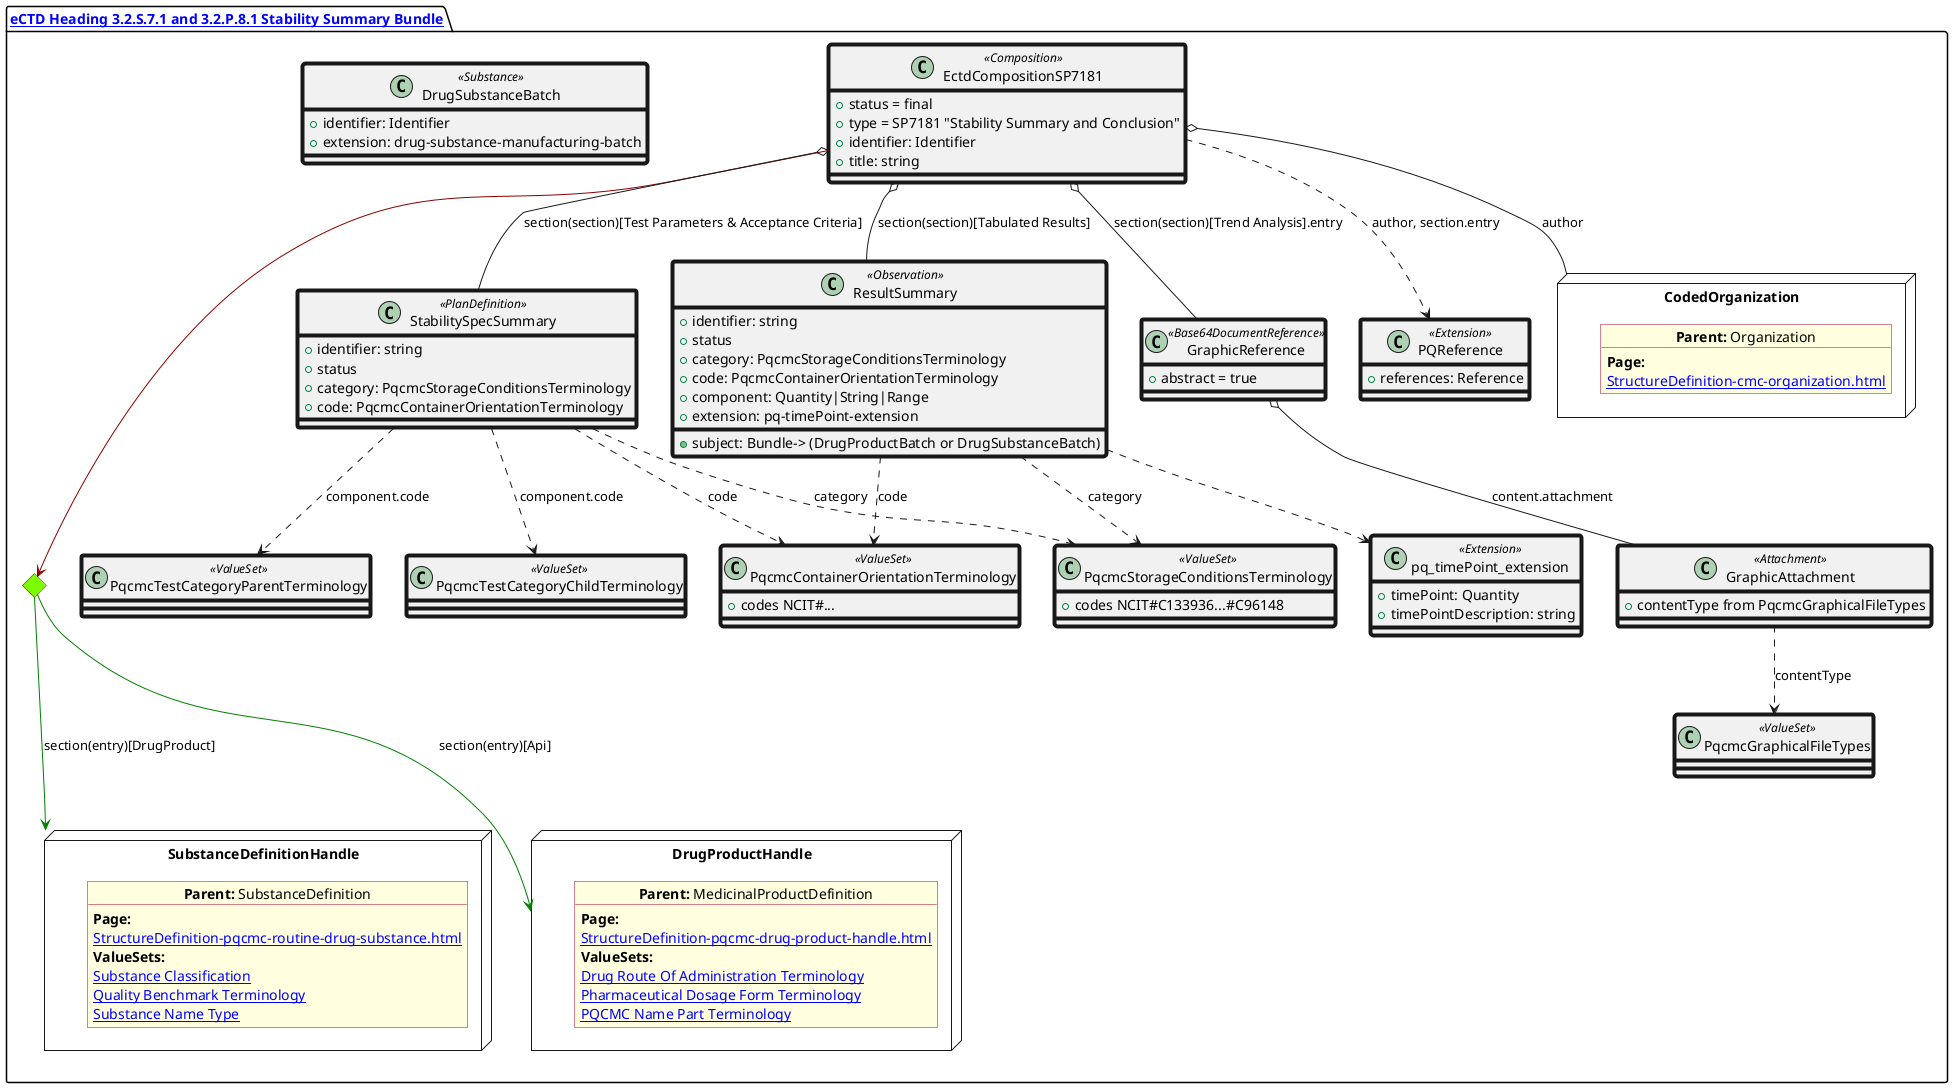 @startuml StabilitySummary
allowmixing
'Mixed model of use case and object
skinparam svgDimensionStyle false
skinparam ObjectBackgroundColor LightYellow
skinparam ObjectBorderColor #A80036
skinparam activityDiamondBorderColor #A80036
skinparam activityDiamondBackgroundColor lawnGreen
skinparam ClassBorderThickness 4

package "[[StructureDefinition-cmc-ectd-document-sp7181.html eCTD Heading 3.2.S.7.1 and 3.2.P.8.1 Stability Summary Bundle]]" as NODES {


  ' Composition profile for stability summary
  class EctdCompositionSP7181 <<Composition>> {
    +status = final
    +type = SP7181 "Stability Summary and Conclusion"
    +identifier: Identifier
    +title: string
  }


  node "CodedOrganization" as CodedOrganization  {

    object "**Parent:** Organization" as objDP {
      **Page:**
      [[StructureDefinition-cmc-organization.html]]
    }
  }

  diamond CH

  node "DrugProductHandle" as DrugProductHandle {

    object "**Parent:** MedicinalProductDefinition" as objcross {
      **Page:**
      [[StructureDefinition-pqcmc-drug-product-handle.html]]
      **ValueSets:**
      [[ValueSet-spl-drug-route-of-administration-terminology.html Drug Route Of Administration Terminology]]
      [[ValueSet-spl-pharmaceutical-dosage-form-terminology.html Pharmaceutical Dosage Form Terminology]]
      [[ValueSet-pqcmc-name-part-terminology.html PQCMC Name Part Terminology]]
    }
  }

  node "SubstanceDefinitionHandle" as SubstanceDefinitionHandle {

    object "**Parent:** SubstanceDefinition" as obj3 {
      **Page:**
      [[StructureDefinition-pqcmc-routine-drug-substance.html]]
      **ValueSets:**
      [[ValueSet-substance-classification.html Substance Classification]]
      [[ValueSet-pqcmc-quality-benchmark-terminology.html Quality Benchmark Terminology]]
      [[ValueSet-pqcmc-substance-name-type.html Substance Name Type]]
    }
  }


  ' Drug substance batch profile
  class DrugSubstanceBatch <<Substance>> {
    +identifier: Identifier
    +extension: drug-substance-manufacturing-batch
  }

  ' PlanDefinition for specification of stability tests
  class StabilitySpecSummary <<PlanDefinition>> {
    +identifier: string
    +status
    +category: PqcmcStorageConditionsTerminology
    +code: PqcmcContainerOrientationTerminology
  }

  ' Observation for result summary
  class ResultSummary <<Observation>> {
    +identifier: string
    +status
    +category: PqcmcStorageConditionsTerminology
    +code: PqcmcContainerOrientationTerminology
    +subject: Bundle-> (DrugProductBatch or DrugSubstanceBatch)
    +component: Quantity|String|Range
    +extension: pq-timePoint-extension
  }

  ' DocumentReference for graphic attachments
  class GraphicReference <<Base64DocumentReference>> {
    +abstract = true
  }

  ' Attachment profile for graphics
  class GraphicAttachment <<Attachment>> {
    +contentType from PqcmcGraphicalFileTypes
  }

  ' Extensions
  class PQReference <<Extension>> {
    +references: Reference
  }
  class pq_timePoint_extension <<Extension>> {
    +timePoint: Quantity
    +timePointDescription: string
  }

  ' ValueSets
  class PqcmcStorageConditionsTerminology <<ValueSet>> {
    +codes NCIT#C133936...#C96148
  }
  class PqcmcContainerOrientationTerminology <<ValueSet>> {
    +codes NCIT#...
  }
  class PqcmcTestCategoryParentTerminology <<ValueSet>>
  class PqcmcTestCategoryChildTerminology <<ValueSet>>
  class PqcmcGraphicalFileTypes <<ValueSet>>

  ' Relationships inside the Bundle

  EctdCompositionSP7181 o-- CodedOrganization : author

  ' Composition sections referencing other resources
  EctdCompositionSP7181 -[#darkred]--> CH
  CH -[#green]--> DrugProductHandle : section(entry)[Api]
  CH -[#green]--> SubstanceDefinitionHandle : section(entry)[DrugProduct]

  EctdCompositionSP7181 o-- StabilitySpecSummary : section(section)[Test Parameters & Acceptance Criteria]

  ' Results section entries
  EctdCompositionSP7181 o-- ResultSummary : section(section)[Tabulated Results]

  ' Trend Analysis graphics
  EctdCompositionSP7181 o-- GraphicReference : section(section)[Trend Analysis].entry
  GraphicReference o-- GraphicAttachment : content.attachment

  ' Observations reference extensions and ValueSets
  ResultSummary ..> pq_timePoint_extension
  ResultSummary ..> PqcmcStorageConditionsTerminology : category
  ResultSummary ..> PqcmcContainerOrientationTerminology : code

  ' PlanDefinition uses ValueSets
  StabilitySpecSummary ..> PqcmcStorageConditionsTerminology : category
  StabilitySpecSummary ..> PqcmcContainerOrientationTerminology : code
  StabilitySpecSummary ..> PqcmcTestCategoryParentTerminology : component.code
  StabilitySpecSummary ..> PqcmcTestCategoryChildTerminology : component.code

  ' GraphicAttachment binds to file-type ValueSet
  GraphicAttachment ..> PqcmcGraphicalFileTypes : contentType

  ' PQReference extension usage
  EctdCompositionSP7181 ..> PQReference : author, section.entry
}
@enduml
